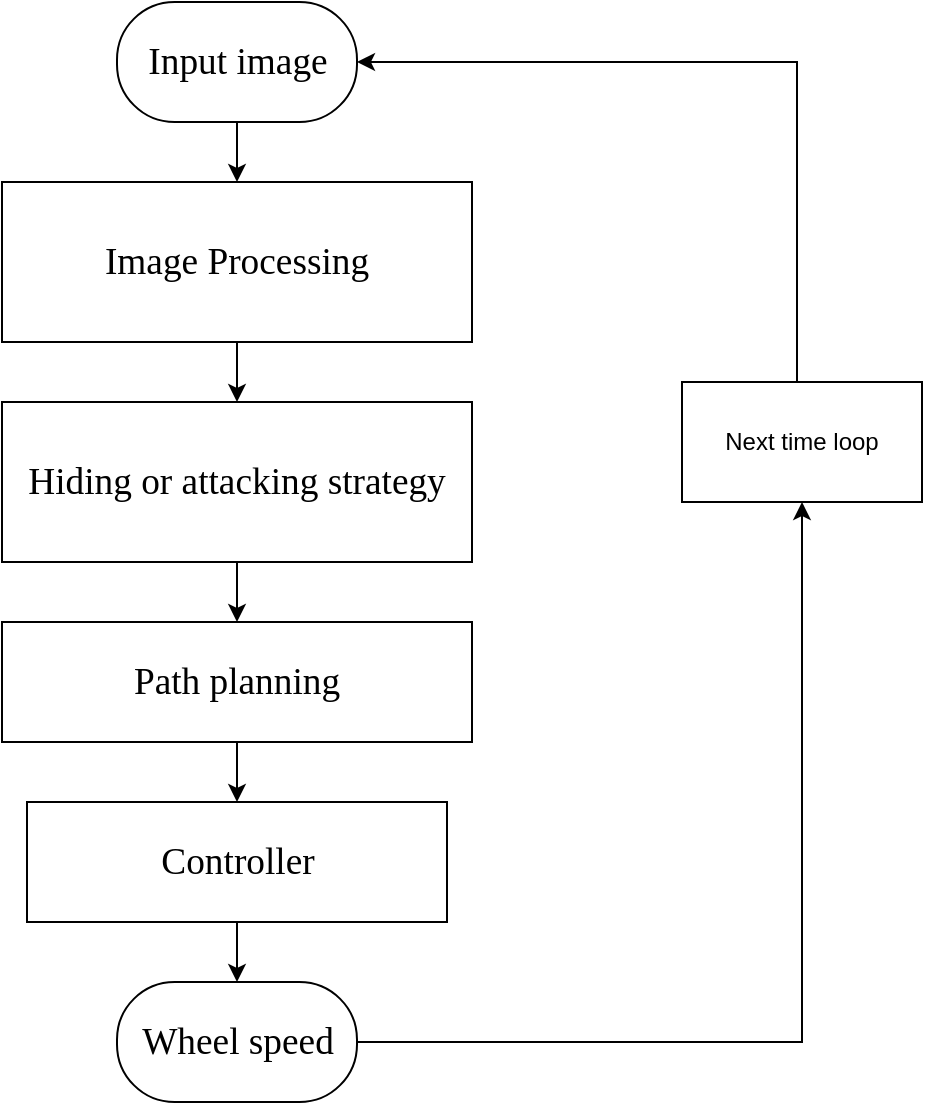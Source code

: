 <mxfile version="17.4.6" type="device"><diagram id="TjIVDF1Nn4Sblby8DCSv" name="Page-1"><mxGraphModel dx="880" dy="952" grid="1" gridSize="10" guides="1" tooltips="1" connect="1" arrows="1" fold="1" page="1" pageScale="1" pageWidth="850" pageHeight="1100" math="0" shadow="0"><root><mxCell id="0"/><mxCell id="1" parent="0"/><mxCell id="s54bQp6PZOX89kSsJYht-2" value="&lt;p style=&quot;margin-top: 0pt ; margin-bottom: 0pt ; margin-left: 0in ; direction: ltr ; unicode-bidi: embed ; word-break: normal&quot;&gt;&lt;font face=&quot;calibri&quot;&gt;&lt;span style=&quot;font-size: 18.667px&quot;&gt;Input image&lt;/span&gt;&lt;/font&gt;&lt;/p&gt;" style="rounded=1;whiteSpace=wrap;html=1;arcSize=48;" vertex="1" parent="1"><mxGeometry x="1237.5" y="540" width="120" height="60" as="geometry"/></mxCell><mxCell id="s54bQp6PZOX89kSsJYht-3" value="&lt;p style=&quot;margin-top: 0pt ; margin-bottom: 0pt ; margin-left: 0in ; direction: ltr ; unicode-bidi: embed ; word-break: normal&quot;&gt;&lt;span style=&quot;font-size: 14pt ; font-family: &amp;#34;calibri&amp;#34;&quot;&gt;&lt;font color=&quot;#000000&quot;&gt;Image Processing&lt;/font&gt;&lt;/span&gt;&lt;/p&gt;" style="rounded=0;whiteSpace=wrap;html=1;arcSize=48;" vertex="1" parent="1"><mxGeometry x="1180" y="630" width="235" height="80" as="geometry"/></mxCell><mxCell id="s54bQp6PZOX89kSsJYht-27" style="edgeStyle=orthogonalEdgeStyle;rounded=0;orthogonalLoop=1;jettySize=auto;html=1;entryX=0.5;entryY=1;entryDx=0;entryDy=0;fontColor=#000000;exitX=1;exitY=0.5;exitDx=0;exitDy=0;" edge="1" parent="1" source="s54bQp6PZOX89kSsJYht-44" target="s54bQp6PZOX89kSsJYht-36"><mxGeometry relative="1" as="geometry"/></mxCell><mxCell id="s54bQp6PZOX89kSsJYht-28" value="&lt;p style=&quot;margin-top: 0pt ; margin-bottom: 0pt ; margin-left: 0in ; direction: ltr ; unicode-bidi: embed ; word-break: normal&quot;&gt;&lt;span style=&quot;font-size: 14pt ; font-family: &amp;#34;calibri&amp;#34;&quot;&gt;&lt;font color=&quot;#000000&quot;&gt;Controller&lt;/font&gt;&lt;/span&gt;&lt;/p&gt;" style="rounded=0;whiteSpace=wrap;html=1;arcSize=48;" vertex="1" parent="1"><mxGeometry x="1192.5" y="940" width="210" height="60" as="geometry"/></mxCell><mxCell id="s54bQp6PZOX89kSsJYht-35" style="edgeStyle=orthogonalEdgeStyle;rounded=0;orthogonalLoop=1;jettySize=auto;html=1;entryX=1;entryY=0.5;entryDx=0;entryDy=0;fontColor=#000000;" edge="1" parent="1" source="s54bQp6PZOX89kSsJYht-36" target="s54bQp6PZOX89kSsJYht-2"><mxGeometry relative="1" as="geometry"><Array as="points"><mxPoint x="1577.5" y="570"/></Array></mxGeometry></mxCell><mxCell id="s54bQp6PZOX89kSsJYht-36" value="Next time loop" style="whiteSpace=wrap;html=1;rounded=0;fontColor=#000000;" vertex="1" parent="1"><mxGeometry x="1520" y="730" width="120" height="60" as="geometry"/></mxCell><mxCell id="s54bQp6PZOX89kSsJYht-41" value="&lt;p style=&quot;margin-top: 0pt ; margin-bottom: 0pt ; margin-left: 0in ; direction: ltr ; unicode-bidi: embed ; word-break: normal&quot;&gt;&lt;span style=&quot;font-size: 14pt ; font-family: &amp;#34;calibri&amp;#34;&quot;&gt;&lt;font color=&quot;#000000&quot;&gt;Hiding or attacking strategy&lt;/font&gt;&lt;/span&gt;&lt;/p&gt;" style="rounded=0;whiteSpace=wrap;html=1;arcSize=48;" vertex="1" parent="1"><mxGeometry x="1180" y="740" width="235" height="80" as="geometry"/></mxCell><mxCell id="s54bQp6PZOX89kSsJYht-42" value="&lt;p style=&quot;margin-top: 0pt ; margin-bottom: 0pt ; margin-left: 0in ; direction: ltr ; unicode-bidi: embed ; word-break: normal&quot;&gt;&lt;span style=&quot;font-size: 14pt ; font-family: &amp;#34;calibri&amp;#34;&quot;&gt;&lt;font color=&quot;#000000&quot;&gt;Path planning&lt;/font&gt;&lt;/span&gt;&lt;/p&gt;" style="rounded=0;whiteSpace=wrap;html=1;arcSize=48;" vertex="1" parent="1"><mxGeometry x="1180" y="850" width="235" height="60" as="geometry"/></mxCell><mxCell id="s54bQp6PZOX89kSsJYht-44" value="&lt;p style=&quot;margin-top: 0pt ; margin-bottom: 0pt ; margin-left: 0in ; direction: ltr ; unicode-bidi: embed ; word-break: normal&quot;&gt;&lt;font face=&quot;calibri&quot;&gt;&lt;span style=&quot;font-size: 18.667px&quot;&gt;Wheel speed&lt;/span&gt;&lt;/font&gt;&lt;/p&gt;" style="rounded=1;whiteSpace=wrap;html=1;arcSize=48;" vertex="1" parent="1"><mxGeometry x="1237.5" y="1030" width="120" height="60" as="geometry"/></mxCell><mxCell id="s54bQp6PZOX89kSsJYht-45" value="" style="endArrow=classic;html=1;rounded=0;entryX=0.5;entryY=0;entryDx=0;entryDy=0;exitX=0.5;exitY=1;exitDx=0;exitDy=0;" edge="1" parent="1" source="s54bQp6PZOX89kSsJYht-2" target="s54bQp6PZOX89kSsJYht-3"><mxGeometry width="50" height="50" relative="1" as="geometry"><mxPoint x="1110" y="980" as="sourcePoint"/><mxPoint x="1160" y="930" as="targetPoint"/></mxGeometry></mxCell><mxCell id="s54bQp6PZOX89kSsJYht-46" value="" style="endArrow=classic;html=1;rounded=0;entryX=0.5;entryY=0;entryDx=0;entryDy=0;exitX=0.5;exitY=1;exitDx=0;exitDy=0;" edge="1" parent="1" source="s54bQp6PZOX89kSsJYht-3" target="s54bQp6PZOX89kSsJYht-41"><mxGeometry width="50" height="50" relative="1" as="geometry"><mxPoint x="1030" y="760" as="sourcePoint"/><mxPoint x="1080" y="710" as="targetPoint"/></mxGeometry></mxCell><mxCell id="s54bQp6PZOX89kSsJYht-47" value="" style="endArrow=classic;html=1;rounded=0;entryX=0.5;entryY=0;entryDx=0;entryDy=0;exitX=0.5;exitY=1;exitDx=0;exitDy=0;" edge="1" parent="1" source="s54bQp6PZOX89kSsJYht-41" target="s54bQp6PZOX89kSsJYht-42"><mxGeometry width="50" height="50" relative="1" as="geometry"><mxPoint x="1040" y="880" as="sourcePoint"/><mxPoint x="1090" y="830" as="targetPoint"/></mxGeometry></mxCell><mxCell id="s54bQp6PZOX89kSsJYht-48" value="" style="endArrow=classic;html=1;rounded=0;entryX=0.5;entryY=0;entryDx=0;entryDy=0;exitX=0.5;exitY=1;exitDx=0;exitDy=0;" edge="1" parent="1" source="s54bQp6PZOX89kSsJYht-42" target="s54bQp6PZOX89kSsJYht-28"><mxGeometry width="50" height="50" relative="1" as="geometry"><mxPoint x="1060" y="930" as="sourcePoint"/><mxPoint x="1110" y="880" as="targetPoint"/></mxGeometry></mxCell><mxCell id="s54bQp6PZOX89kSsJYht-49" value="" style="endArrow=classic;html=1;rounded=0;entryX=0.5;entryY=0;entryDx=0;entryDy=0;exitX=0.5;exitY=1;exitDx=0;exitDy=0;" edge="1" parent="1" source="s54bQp6PZOX89kSsJYht-28" target="s54bQp6PZOX89kSsJYht-44"><mxGeometry width="50" height="50" relative="1" as="geometry"><mxPoint x="1090" y="1120" as="sourcePoint"/><mxPoint x="1140" y="1070" as="targetPoint"/></mxGeometry></mxCell></root></mxGraphModel></diagram></mxfile>